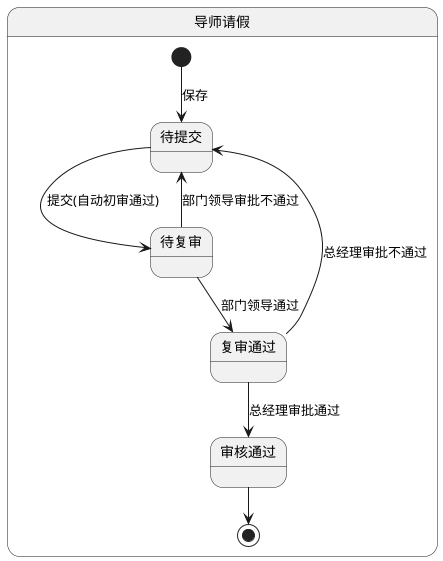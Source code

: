 @startuml

state 导师请假 {

    [*] --> 待提交 : 保存

    待提交 --> 待复审 : 提交(自动初审通过)

    待复审 --> 待提交 : 部门领导审批不通过

    待复审 --> 复审通过 : 部门领导通过

    复审通过 --> 待提交 : 总经理审批不通过

    复审通过 --> 审核通过 : 总经理审批通过

    审核通过 --> [*]

}

@enduml
